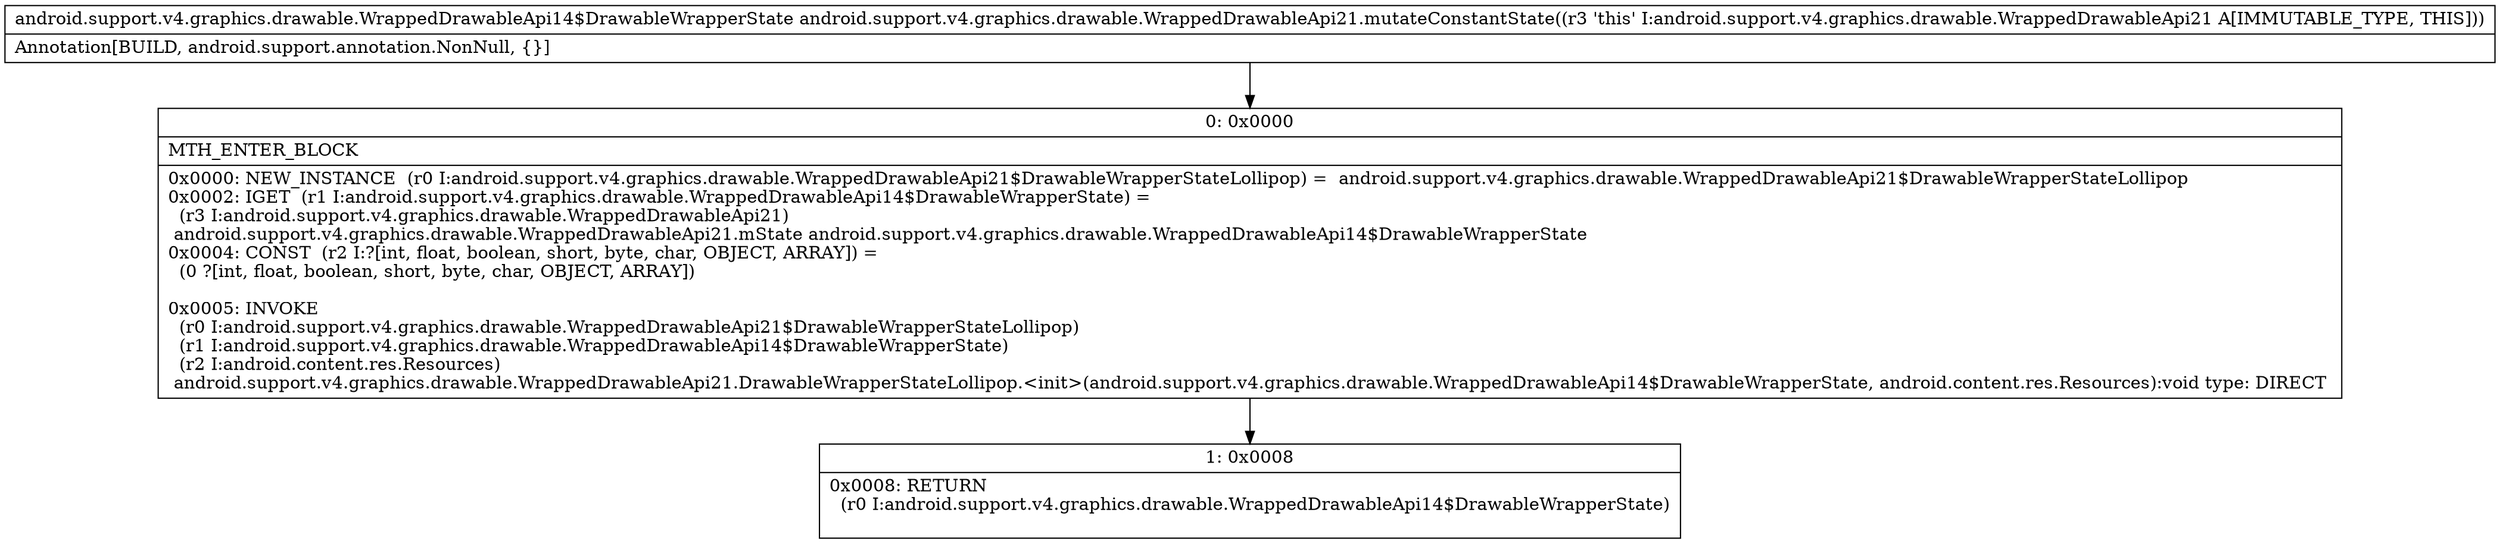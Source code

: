 digraph "CFG forandroid.support.v4.graphics.drawable.WrappedDrawableApi21.mutateConstantState()Landroid\/support\/v4\/graphics\/drawable\/WrappedDrawableApi14$DrawableWrapperState;" {
Node_0 [shape=record,label="{0\:\ 0x0000|MTH_ENTER_BLOCK\l|0x0000: NEW_INSTANCE  (r0 I:android.support.v4.graphics.drawable.WrappedDrawableApi21$DrawableWrapperStateLollipop) =  android.support.v4.graphics.drawable.WrappedDrawableApi21$DrawableWrapperStateLollipop \l0x0002: IGET  (r1 I:android.support.v4.graphics.drawable.WrappedDrawableApi14$DrawableWrapperState) = \l  (r3 I:android.support.v4.graphics.drawable.WrappedDrawableApi21)\l android.support.v4.graphics.drawable.WrappedDrawableApi21.mState android.support.v4.graphics.drawable.WrappedDrawableApi14$DrawableWrapperState \l0x0004: CONST  (r2 I:?[int, float, boolean, short, byte, char, OBJECT, ARRAY]) = \l  (0 ?[int, float, boolean, short, byte, char, OBJECT, ARRAY])\l \l0x0005: INVOKE  \l  (r0 I:android.support.v4.graphics.drawable.WrappedDrawableApi21$DrawableWrapperStateLollipop)\l  (r1 I:android.support.v4.graphics.drawable.WrappedDrawableApi14$DrawableWrapperState)\l  (r2 I:android.content.res.Resources)\l android.support.v4.graphics.drawable.WrappedDrawableApi21.DrawableWrapperStateLollipop.\<init\>(android.support.v4.graphics.drawable.WrappedDrawableApi14$DrawableWrapperState, android.content.res.Resources):void type: DIRECT \l}"];
Node_1 [shape=record,label="{1\:\ 0x0008|0x0008: RETURN  \l  (r0 I:android.support.v4.graphics.drawable.WrappedDrawableApi14$DrawableWrapperState)\l \l}"];
MethodNode[shape=record,label="{android.support.v4.graphics.drawable.WrappedDrawableApi14$DrawableWrapperState android.support.v4.graphics.drawable.WrappedDrawableApi21.mutateConstantState((r3 'this' I:android.support.v4.graphics.drawable.WrappedDrawableApi21 A[IMMUTABLE_TYPE, THIS]))  | Annotation[BUILD, android.support.annotation.NonNull, \{\}]\l}"];
MethodNode -> Node_0;
Node_0 -> Node_1;
}

